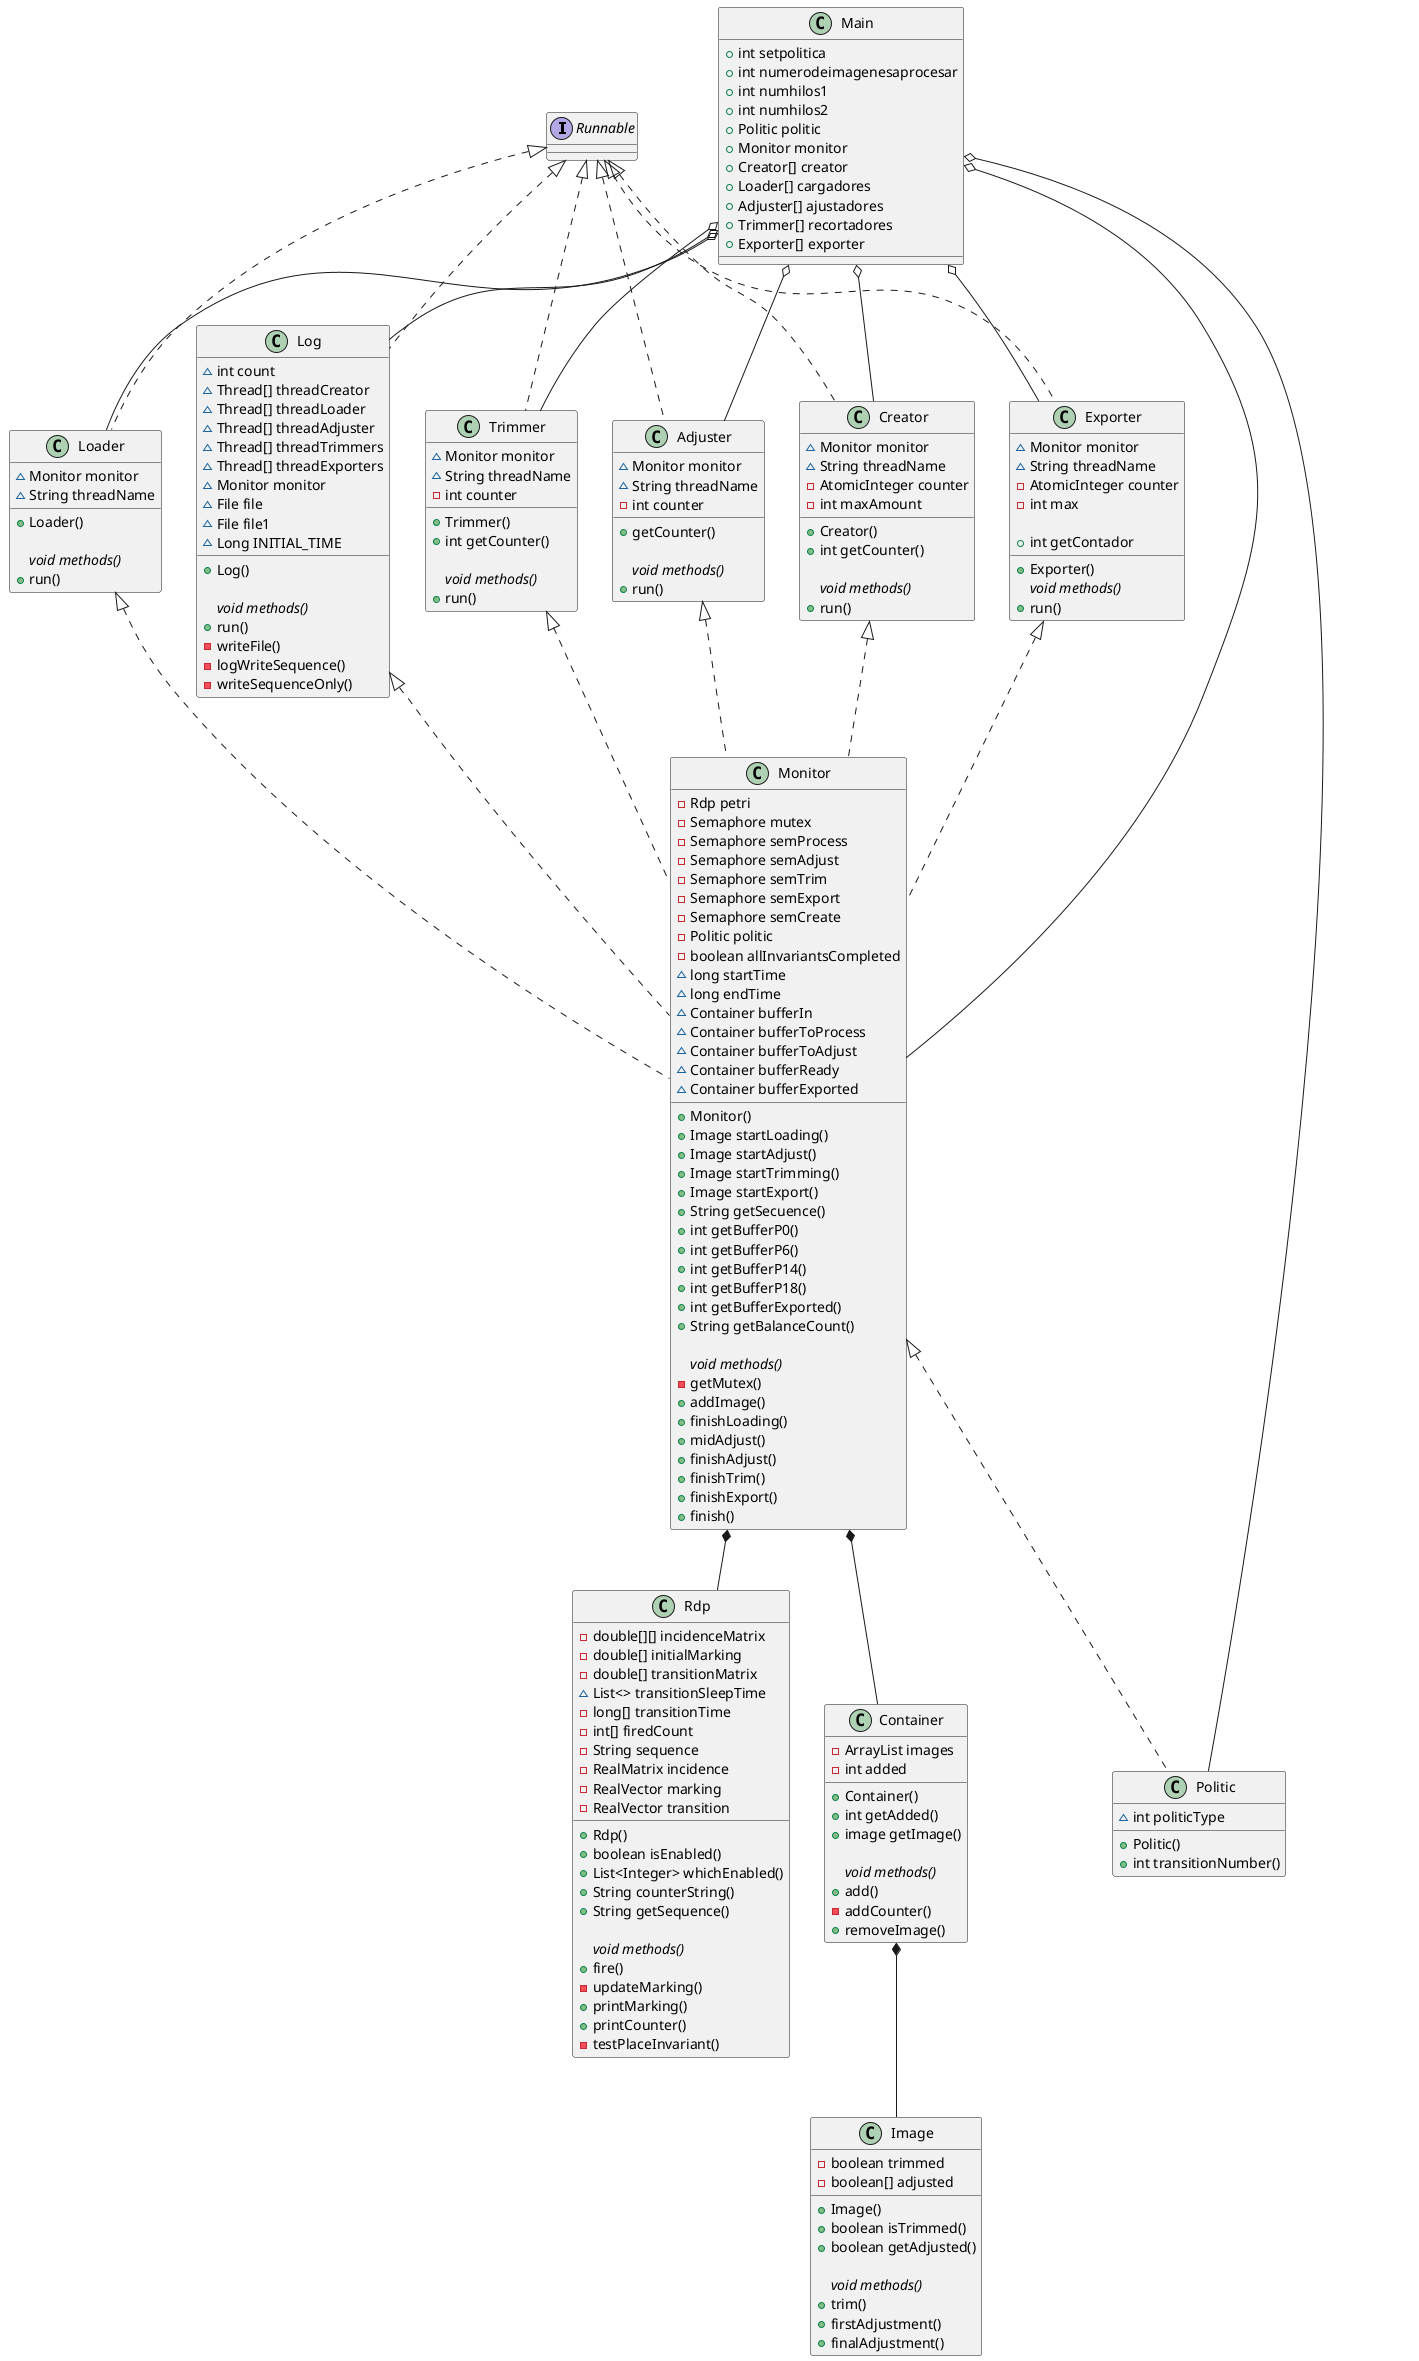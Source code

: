 @startuml

interface Runnable{}

Runnable <|.. Adjuster
Runnable <|.. Creator
Runnable <|.. Exporter
Runnable <|.. Loader
Runnable <|.. Log
Runnable <|.. Trimmer

Container *-- Image 
Monitor *-- Container
Monitor *-- Rdp
Monitor <|.. Politic
Main o-- Politic

Adjuster <|.. Monitor
Creator <|.. Monitor
Exporter <|.. Monitor
Loader <|.. Monitor
Log <|.. Monitor
Trimmer <|.. Monitor

Main o-- Adjuster
Main o-- Creator
Main o-- Exporter
Main o-- Loader
Main o-- Log
Main o-- Trimmer
Main o-- Monitor


class Adjuster{
    ~Monitor monitor
    ~String threadName
    -int counter

    +getCounter()

    {abstract} void methods()
    +run()
}

Class Container{
    -ArrayList images
    -int added

    +Container()
    +int getAdded()
    +image getImage()
    
    {abstract} void methods()
    +add()
    -addCounter()
    +removeImage()
}

Class Creator{
    ~Monitor monitor
    ~String threadName
    -AtomicInteger counter
    -int maxAmount

    +Creator()
    +int getCounter()

    {abstract} void methods()
    +run()
}

Class Exporter{
    ~Monitor monitor
    ~String threadName
    -AtomicInteger counter
    -int max

    +Exporter()
    +int getContador

    {abstract} void methods()
    +run()
}

Class Image{
    -boolean trimmed
    -boolean[] adjusted

    +Image()
    +boolean isTrimmed()
    +boolean getAdjusted()

    {abstract} void methods()
    +trim()
    +firstAdjustment()
    +finalAdjustment()
}

Class Loader{
    ~Monitor monitor
    ~String threadName

    +Loader()

    {abstract} void methods()
    +run()
}

Class Log{
    ~int count
    ~Thread[] threadCreator
    ~Thread[] threadLoader
    ~Thread[] threadAdjuster
    ~Thread[] threadTrimmers
    ~Thread[] threadExporters
    ~Monitor monitor
    ~File file
    ~File file1
    ~Long INITIAL_TIME

    +Log()

    {abstract} void methods()
    +run()
    -writeFile()
    -logWriteSequence()
    -writeSequenceOnly()
}

Class Main{
    +int setpolitica
    +int numerodeimagenesaprocesar
    +int numhilos1
    +int numhilos2
    +Politic politic
    +Monitor monitor
    +Creator[] creator
    +Loader[] cargadores
    +Adjuster[] ajustadores
    +Trimmer[] recortadores
    +Exporter[] exporter
}

Class Monitor{
    -Rdp petri
    -Semaphore mutex
    -Semaphore semProcess
    -Semaphore semAdjust
    -Semaphore semTrim
    -Semaphore semExport
    -Semaphore semCreate
    -Politic politic
    -boolean allInvariantsCompleted
    ~long startTime
    ~long endTime
    ~Container bufferIn
    ~Container bufferToProcess
    ~Container bufferToAdjust
    ~Container bufferReady
    ~Container bufferExported

    +Monitor()
    +Image startLoading()
    +Image startAdjust()
    +Image startTrimming()
    +Image startExport()
    +String getSecuence()
    +int getBufferP0()
    +int getBufferP6()
    +int getBufferP14()
    +int getBufferP18()
    +int getBufferExported()
    +String getBalanceCount()

    {abstract} void methods()
    -getMutex()
    +addImage()
    +finishLoading()
    +midAdjust()
    +finishAdjust()
    +finishTrim()
    +finishExport()
    +finish()
}

Class Politic{
    ~int politicType

    +Politic()
    +int transitionNumber()
}

Class Rdp{
    -double[][] incidenceMatrix
    -double[] initialMarking
    -double[] transitionMatrix
    ~List<> transitionSleepTime
    -long[] transitionTime
    -int[] firedCount
    -String sequence
    -RealMatrix incidence
    -RealVector marking
    -RealVector transition

    +Rdp()
    +boolean isEnabled()
    +List<Integer> whichEnabled()
    +String counterString()
    +String getSequence()

    {abstract} void methods()
    +fire()
    -updateMarking()
    +printMarking()
    +printCounter()
    -testPlaceInvariant()
}

Class Trimmer{
    ~Monitor monitor
    ~String threadName
    -int counter

    +Trimmer()
    +int getCounter()

    {abstract} void methods()
    +run()
}

@enduml